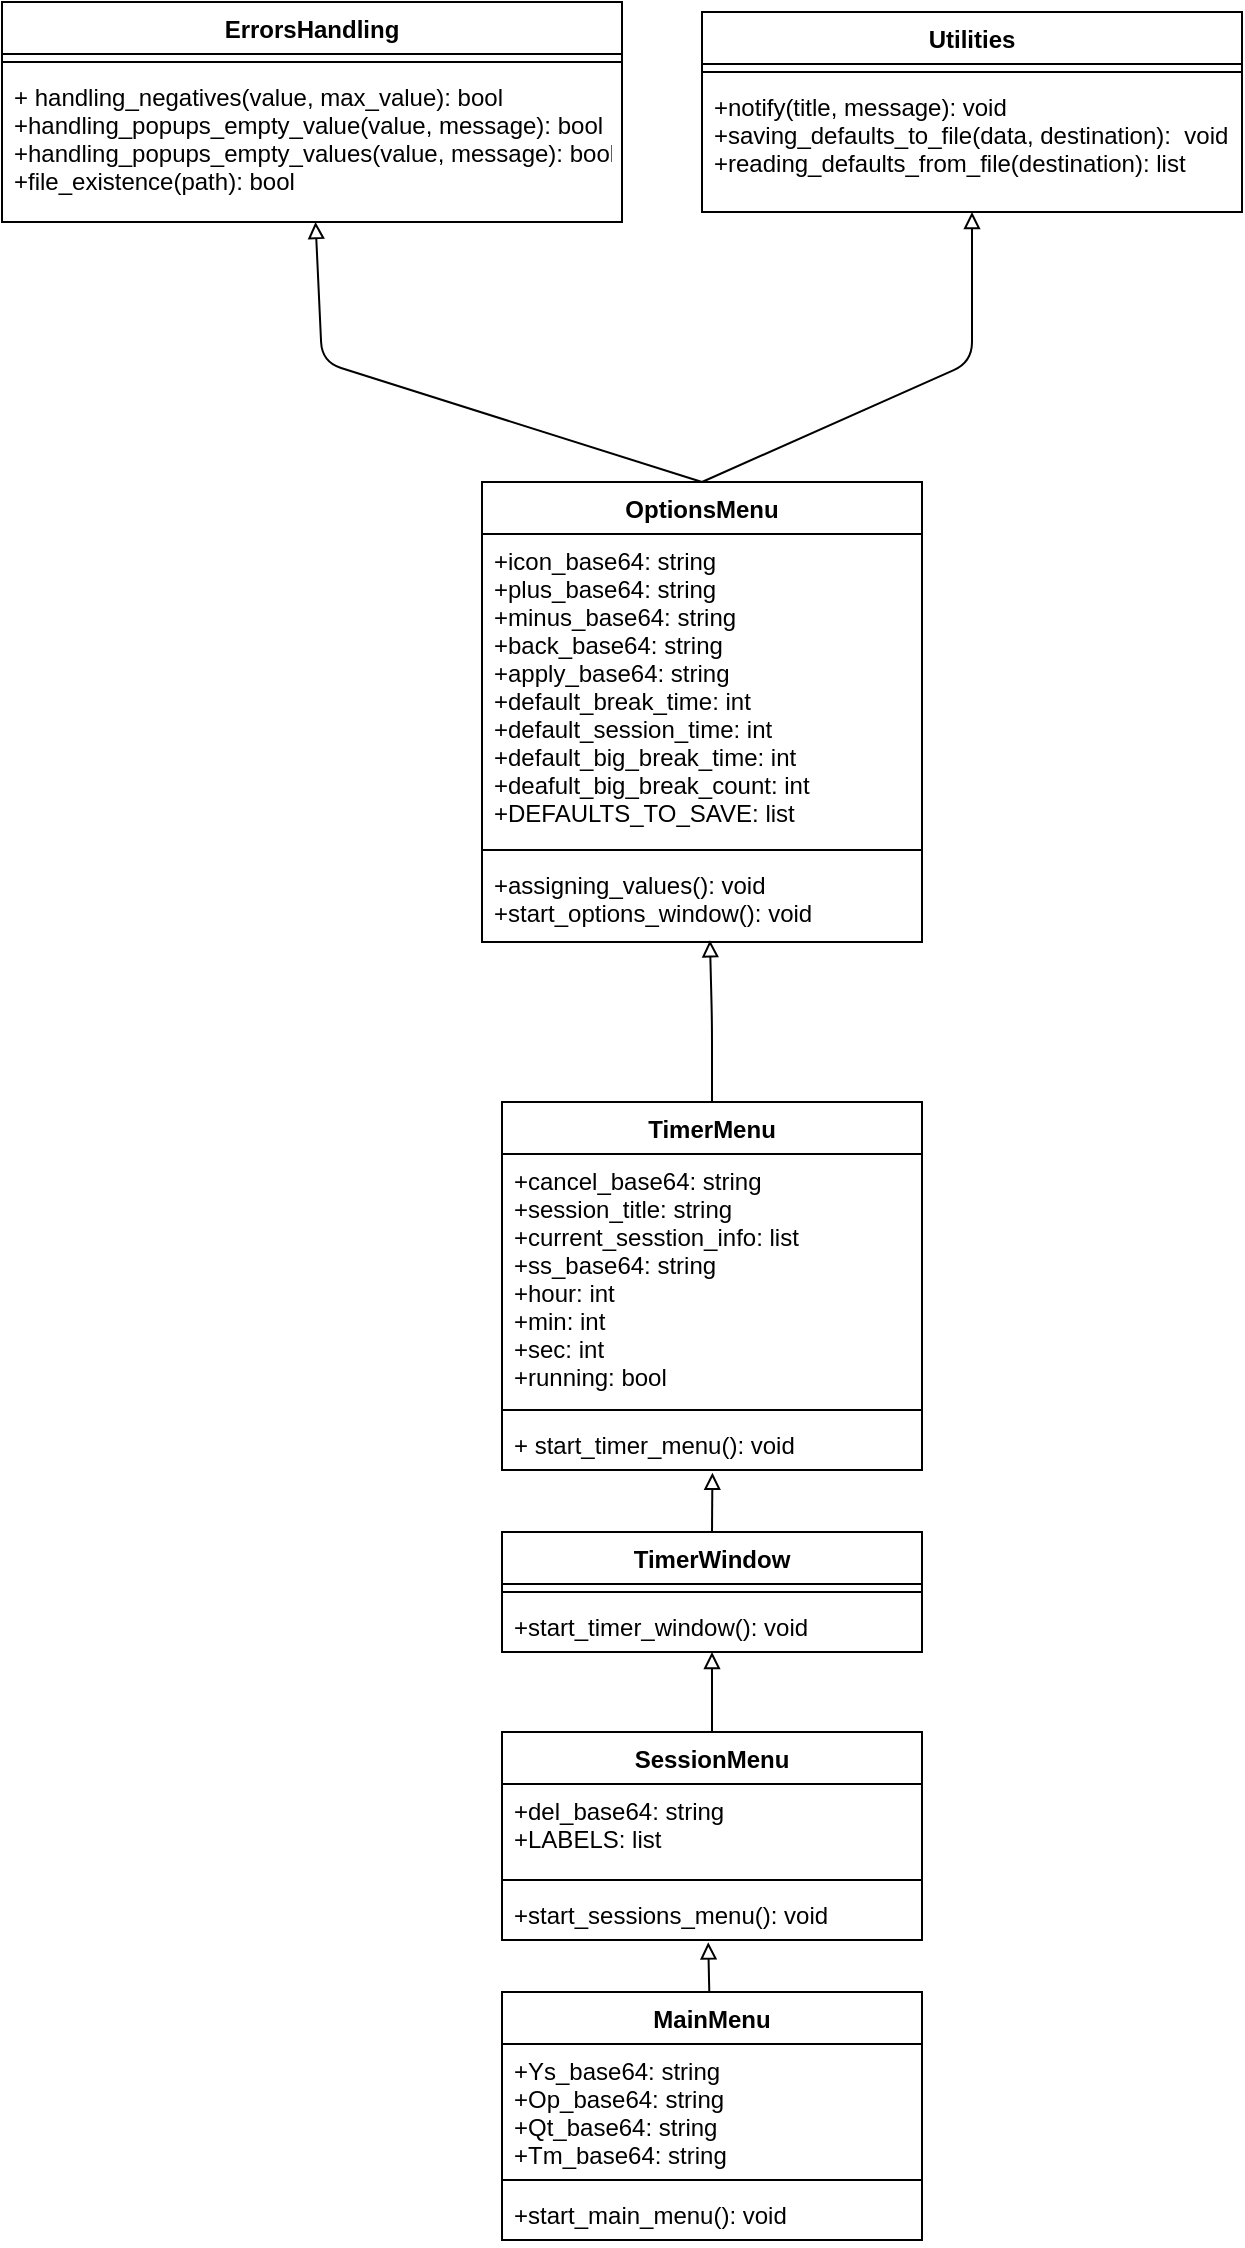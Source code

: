 <mxfile>
    <diagram id="a87JkzPgrOdqXFa7T79i" name="Page-1">
        <mxGraphModel dx="1531" dy="804" grid="1" gridSize="10" guides="1" tooltips="1" connect="1" arrows="1" fold="1" page="1" pageScale="1" pageWidth="827" pageHeight="1169" math="0" shadow="0">
            <root>
                <mxCell id="0"/>
                <mxCell id="1" parent="0"/>
                <mxCell id="2" value="ErrorsHandling" style="swimlane;fontStyle=1;align=center;verticalAlign=top;childLayout=stackLayout;horizontal=1;startSize=26;horizontalStack=0;resizeParent=1;resizeParentMax=0;resizeLast=0;collapsible=1;marginBottom=0;" parent="1" vertex="1">
                    <mxGeometry x="160" y="50" width="310" height="110" as="geometry"/>
                </mxCell>
                <mxCell id="4" value="" style="line;strokeWidth=1;fillColor=none;align=left;verticalAlign=middle;spacingTop=-1;spacingLeft=3;spacingRight=3;rotatable=0;labelPosition=right;points=[];portConstraint=eastwest;strokeColor=inherit;" parent="2" vertex="1">
                    <mxGeometry y="26" width="310" height="8" as="geometry"/>
                </mxCell>
                <mxCell id="5" value="+ handling_negatives(value, max_value): bool&#10;+handling_popups_empty_value(value, message): bool&#10;+handling_popups_empty_values(value, message): bool&#10;+file_existence(path): bool" style="text;strokeColor=none;fillColor=none;align=left;verticalAlign=top;spacingLeft=4;spacingRight=4;overflow=hidden;rotatable=0;points=[[0,0.5],[1,0.5]];portConstraint=eastwest;" parent="2" vertex="1">
                    <mxGeometry y="34" width="310" height="76" as="geometry"/>
                </mxCell>
                <mxCell id="6" value="Utilities" style="swimlane;fontStyle=1;align=center;verticalAlign=top;childLayout=stackLayout;horizontal=1;startSize=26;horizontalStack=0;resizeParent=1;resizeParentMax=0;resizeLast=0;collapsible=1;marginBottom=0;" parent="1" vertex="1">
                    <mxGeometry x="510" y="55" width="270" height="100" as="geometry">
                        <mxRectangle x="530" y="50" width="80" height="30" as="alternateBounds"/>
                    </mxGeometry>
                </mxCell>
                <mxCell id="8" value="" style="line;strokeWidth=1;fillColor=none;align=left;verticalAlign=middle;spacingTop=-1;spacingLeft=3;spacingRight=3;rotatable=0;labelPosition=right;points=[];portConstraint=eastwest;strokeColor=inherit;" parent="6" vertex="1">
                    <mxGeometry y="26" width="270" height="8" as="geometry"/>
                </mxCell>
                <mxCell id="9" value="+notify(title, message): void&#10;+saving_defaults_to_file(data, destination):  void&#10;+reading_defaults_from_file(destination): list" style="text;strokeColor=none;fillColor=none;align=left;verticalAlign=top;spacingLeft=4;spacingRight=4;overflow=hidden;rotatable=0;points=[[0,0.5],[1,0.5]];portConstraint=eastwest;" parent="6" vertex="1">
                    <mxGeometry y="34" width="270" height="66" as="geometry"/>
                </mxCell>
                <mxCell id="10" value="OptionsMenu" style="swimlane;fontStyle=1;align=center;verticalAlign=top;childLayout=stackLayout;horizontal=1;startSize=26;horizontalStack=0;resizeParent=1;resizeParentMax=0;resizeLast=0;collapsible=1;marginBottom=0;" parent="1" vertex="1">
                    <mxGeometry x="400" y="290" width="220" height="230" as="geometry"/>
                </mxCell>
                <mxCell id="11" value="+icon_base64: string&#10;+plus_base64: string&#10;+minus_base64: string&#10;+back_base64: string&#10;+apply_base64: string&#10;+default_break_time: int&#10;+default_session_time: int&#10;+default_big_break_time: int&#10;+deafult_big_break_count: int&#10;+DEFAULTS_TO_SAVE: list" style="text;strokeColor=none;fillColor=none;align=left;verticalAlign=top;spacingLeft=4;spacingRight=4;overflow=hidden;rotatable=0;points=[[0,0.5],[1,0.5]];portConstraint=eastwest;fontStyle=0" parent="10" vertex="1">
                    <mxGeometry y="26" width="220" height="154" as="geometry"/>
                </mxCell>
                <mxCell id="12" value="" style="line;strokeWidth=1;fillColor=none;align=left;verticalAlign=middle;spacingTop=-1;spacingLeft=3;spacingRight=3;rotatable=0;labelPosition=right;points=[];portConstraint=eastwest;strokeColor=inherit;" parent="10" vertex="1">
                    <mxGeometry y="180" width="220" height="8" as="geometry"/>
                </mxCell>
                <mxCell id="13" value="+assigning_values(): void&#10;+start_options_window(): void" style="text;strokeColor=none;fillColor=none;align=left;verticalAlign=top;spacingLeft=4;spacingRight=4;overflow=hidden;rotatable=0;points=[[0,0.5],[1,0.5]];portConstraint=eastwest;" parent="10" vertex="1">
                    <mxGeometry y="188" width="220" height="42" as="geometry"/>
                </mxCell>
                <mxCell id="15" value="" style="html=1;verticalAlign=bottom;labelBackgroundColor=none;endArrow=block;endFill=0;exitX=0.5;exitY=0;exitDx=0;exitDy=0;" parent="1" source="10" target="5" edge="1">
                    <mxGeometry width="160" relative="1" as="geometry">
                        <mxPoint x="560" y="430" as="sourcePoint"/>
                        <mxPoint x="340" y="200" as="targetPoint"/>
                        <Array as="points">
                            <mxPoint x="320" y="230"/>
                        </Array>
                    </mxGeometry>
                </mxCell>
                <mxCell id="16" value="" style="html=1;verticalAlign=bottom;labelBackgroundColor=none;endArrow=block;endFill=0;exitX=0.5;exitY=0;exitDx=0;exitDy=0;" parent="1" target="9" edge="1" source="10">
                    <mxGeometry width="160" relative="1" as="geometry">
                        <mxPoint x="530.0" y="290" as="sourcePoint"/>
                        <mxPoint x="440.256" y="160" as="targetPoint"/>
                        <Array as="points">
                            <mxPoint x="645" y="230"/>
                        </Array>
                    </mxGeometry>
                </mxCell>
                <mxCell id="17" value="TimerMenu" style="swimlane;fontStyle=1;align=center;verticalAlign=top;childLayout=stackLayout;horizontal=1;startSize=26;horizontalStack=0;resizeParent=1;resizeParentMax=0;resizeLast=0;collapsible=1;marginBottom=0;" parent="1" vertex="1">
                    <mxGeometry x="410" y="600" width="210" height="184" as="geometry"/>
                </mxCell>
                <mxCell id="18" value="+cancel_base64: string&#10;+session_title: string&#10;+current_sesstion_info: list&#10;+ss_base64: string&#10;+hour: int&#10;+min: int&#10;+sec: int&#10;+running: bool" style="text;strokeColor=none;fillColor=none;align=left;verticalAlign=top;spacingLeft=4;spacingRight=4;overflow=hidden;rotatable=0;points=[[0,0.5],[1,0.5]];portConstraint=eastwest;" parent="17" vertex="1">
                    <mxGeometry y="26" width="210" height="124" as="geometry"/>
                </mxCell>
                <mxCell id="19" value="" style="line;strokeWidth=1;fillColor=none;align=left;verticalAlign=middle;spacingTop=-1;spacingLeft=3;spacingRight=3;rotatable=0;labelPosition=right;points=[];portConstraint=eastwest;strokeColor=inherit;" parent="17" vertex="1">
                    <mxGeometry y="150" width="210" height="8" as="geometry"/>
                </mxCell>
                <mxCell id="20" value="+ start_timer_menu(): void" style="text;strokeColor=none;fillColor=none;align=left;verticalAlign=top;spacingLeft=4;spacingRight=4;overflow=hidden;rotatable=0;points=[[0,0.5],[1,0.5]];portConstraint=eastwest;" parent="17" vertex="1">
                    <mxGeometry y="158" width="210" height="26" as="geometry"/>
                </mxCell>
                <mxCell id="21" value="" style="html=1;verticalAlign=bottom;labelBackgroundColor=none;endArrow=block;endFill=0;entryX=0.518;entryY=0.979;entryDx=0;entryDy=0;entryPerimeter=0;exitX=0.5;exitY=0;exitDx=0;exitDy=0;" parent="1" source="17" target="13" edge="1">
                    <mxGeometry width="160" relative="1" as="geometry">
                        <mxPoint x="500" y="650" as="sourcePoint"/>
                        <mxPoint x="581.325" y="510" as="targetPoint"/>
                        <Array as="points">
                            <mxPoint x="515" y="560"/>
                        </Array>
                    </mxGeometry>
                </mxCell>
                <mxCell id="23" value="TimerWindow" style="swimlane;fontStyle=1;align=center;verticalAlign=top;childLayout=stackLayout;horizontal=1;startSize=26;horizontalStack=0;resizeParent=1;resizeParentMax=0;resizeLast=0;collapsible=1;marginBottom=0;" parent="1" vertex="1">
                    <mxGeometry x="410" y="815" width="210" height="60" as="geometry"/>
                </mxCell>
                <mxCell id="25" value="" style="line;strokeWidth=1;fillColor=none;align=left;verticalAlign=middle;spacingTop=-1;spacingLeft=3;spacingRight=3;rotatable=0;labelPosition=right;points=[];portConstraint=eastwest;strokeColor=inherit;" parent="23" vertex="1">
                    <mxGeometry y="26" width="210" height="8" as="geometry"/>
                </mxCell>
                <mxCell id="26" value="+start_timer_window(): void" style="text;strokeColor=none;fillColor=none;align=left;verticalAlign=top;spacingLeft=4;spacingRight=4;overflow=hidden;rotatable=0;points=[[0,0.5],[1,0.5]];portConstraint=eastwest;" parent="23" vertex="1">
                    <mxGeometry y="34" width="210" height="26" as="geometry"/>
                </mxCell>
                <mxCell id="28" value="" style="html=1;verticalAlign=bottom;labelBackgroundColor=none;endArrow=block;endFill=0;exitX=0.5;exitY=0;exitDx=0;exitDy=0;entryX=0.501;entryY=1.053;entryDx=0;entryDy=0;entryPerimeter=0;" parent="1" source="23" target="20" edge="1">
                    <mxGeometry width="160" relative="1" as="geometry">
                        <mxPoint x="500" y="745" as="sourcePoint"/>
                        <mxPoint x="515" y="780" as="targetPoint"/>
                    </mxGeometry>
                </mxCell>
                <mxCell id="29" value="SessionMenu" style="swimlane;fontStyle=1;align=center;verticalAlign=top;childLayout=stackLayout;horizontal=1;startSize=26;horizontalStack=0;resizeParent=1;resizeParentMax=0;resizeLast=0;collapsible=1;marginBottom=0;" parent="1" vertex="1">
                    <mxGeometry x="410" y="915" width="210" height="104" as="geometry"/>
                </mxCell>
                <mxCell id="30" value="+del_base64: string&#10;+LABELS: list" style="text;strokeColor=none;fillColor=none;align=left;verticalAlign=top;spacingLeft=4;spacingRight=4;overflow=hidden;rotatable=0;points=[[0,0.5],[1,0.5]];portConstraint=eastwest;" parent="29" vertex="1">
                    <mxGeometry y="26" width="210" height="44" as="geometry"/>
                </mxCell>
                <mxCell id="31" value="" style="line;strokeWidth=1;fillColor=none;align=left;verticalAlign=middle;spacingTop=-1;spacingLeft=3;spacingRight=3;rotatable=0;labelPosition=right;points=[];portConstraint=eastwest;strokeColor=inherit;" parent="29" vertex="1">
                    <mxGeometry y="70" width="210" height="8" as="geometry"/>
                </mxCell>
                <mxCell id="32" value="+start_sessions_menu(): void" style="text;strokeColor=none;fillColor=none;align=left;verticalAlign=top;spacingLeft=4;spacingRight=4;overflow=hidden;rotatable=0;points=[[0,0.5],[1,0.5]];portConstraint=eastwest;" parent="29" vertex="1">
                    <mxGeometry y="78" width="210" height="26" as="geometry"/>
                </mxCell>
                <mxCell id="33" value="" style="html=1;verticalAlign=bottom;labelBackgroundColor=none;endArrow=block;endFill=0&#10;;exitX=0.5;exitY=0;exitDx=0;exitDy=0;" parent="1" source="29" edge="1">
                    <mxGeometry width="160" relative="1" as="geometry">
                        <mxPoint x="525" y="825" as="sourcePoint"/>
                        <mxPoint x="515" y="875" as="targetPoint"/>
                    </mxGeometry>
                </mxCell>
                <mxCell id="34" value="MainMenu" style="swimlane;fontStyle=1;align=center;verticalAlign=top;childLayout=stackLayout;horizontal=1;startSize=26;horizontalStack=0;resizeParent=1;resizeParentMax=0;resizeLast=0;collapsible=1;marginBottom=0;" parent="1" vertex="1">
                    <mxGeometry x="410" y="1045" width="210" height="124" as="geometry"/>
                </mxCell>
                <mxCell id="35" value="+Ys_base64: string&#10;+Op_base64: string&#10;+Qt_base64: string&#10;+Tm_base64: string" style="text;strokeColor=none;fillColor=none;align=left;verticalAlign=top;spacingLeft=4;spacingRight=4;overflow=hidden;rotatable=0;points=[[0,0.5],[1,0.5]];portConstraint=eastwest;" parent="34" vertex="1">
                    <mxGeometry y="26" width="210" height="64" as="geometry"/>
                </mxCell>
                <mxCell id="36" value="" style="line;strokeWidth=1;fillColor=none;align=left;verticalAlign=middle;spacingTop=-1;spacingLeft=3;spacingRight=3;rotatable=0;labelPosition=right;points=[];portConstraint=eastwest;strokeColor=inherit;" parent="34" vertex="1">
                    <mxGeometry y="90" width="210" height="8" as="geometry"/>
                </mxCell>
                <mxCell id="37" value="+start_main_menu(): void" style="text;strokeColor=none;fillColor=none;align=left;verticalAlign=top;spacingLeft=4;spacingRight=4;overflow=hidden;rotatable=0;points=[[0,0.5],[1,0.5]];portConstraint=eastwest;" parent="34" vertex="1">
                    <mxGeometry y="98" width="210" height="26" as="geometry"/>
                </mxCell>
                <mxCell id="38" value="" style="html=1;verticalAlign=bottom;labelBackgroundColor=none;endArrow=block;endFill=0;entryX=0.491;entryY=1.045;entryDx=0;entryDy=0;entryPerimeter=0;" parent="1" source="34" target="32" edge="1">
                    <mxGeometry width="160" relative="1" as="geometry">
                        <mxPoint x="525" y="925" as="sourcePoint"/>
                        <mxPoint x="515" y="1025" as="targetPoint"/>
                    </mxGeometry>
                </mxCell>
            </root>
        </mxGraphModel>
    </diagram>
</mxfile>